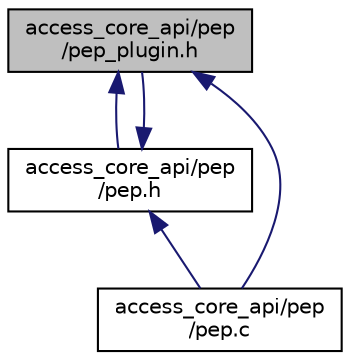 digraph "access_core_api/pep/pep_plugin.h"
{
  edge [fontname="Helvetica",fontsize="10",labelfontname="Helvetica",labelfontsize="10"];
  node [fontname="Helvetica",fontsize="10",shape=record];
  Node10 [label="access_core_api/pep\l/pep_plugin.h",height=0.2,width=0.4,color="black", fillcolor="grey75", style="filled", fontcolor="black"];
  Node10 -> Node11 [dir="back",color="midnightblue",fontsize="10",style="solid",fontname="Helvetica"];
  Node11 [label="access_core_api/pep\l/pep.h",height=0.2,width=0.4,color="black", fillcolor="white", style="filled",URL="$pep_8h.html"];
  Node11 -> Node12 [dir="back",color="midnightblue",fontsize="10",style="solid",fontname="Helvetica"];
  Node12 [label="access_core_api/pep\l/pep.c",height=0.2,width=0.4,color="black", fillcolor="white", style="filled",URL="$pep_8c.html"];
  Node11 -> Node10 [dir="back",color="midnightblue",fontsize="10",style="solid",fontname="Helvetica"];
  Node10 -> Node12 [dir="back",color="midnightblue",fontsize="10",style="solid",fontname="Helvetica"];
}
